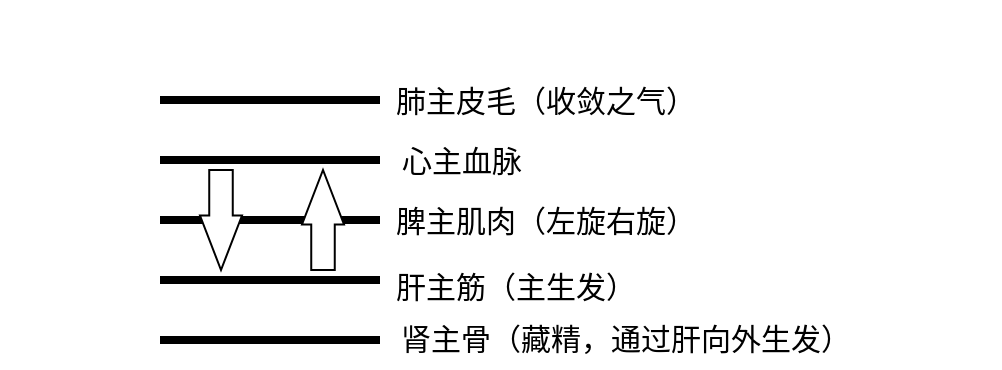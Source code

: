 <mxfile version="24.6.1" type="device">
  <diagram name="第 1 页" id="FAxyJCZb2OYBetN2Dcmv">
    <mxGraphModel dx="1050" dy="621" grid="1" gridSize="10" guides="1" tooltips="1" connect="1" arrows="1" fold="1" page="1" pageScale="1" pageWidth="827" pageHeight="1169" math="0" shadow="0">
      <root>
        <mxCell id="0" />
        <mxCell id="1" parent="0" />
        <mxCell id="q7TpAXP7ceilFqp9WqNi-12" value="" style="group" parent="1" vertex="1" connectable="0">
          <mxGeometry x="90" y="30" width="500" height="184" as="geometry" />
        </mxCell>
        <mxCell id="q7TpAXP7ceilFqp9WqNi-1" value="" style="endArrow=none;html=1;rounded=0;strokeWidth=4;" parent="q7TpAXP7ceilFqp9WqNi-12" edge="1">
          <mxGeometry width="50" height="50" relative="1" as="geometry">
            <mxPoint x="80" y="50" as="sourcePoint" />
            <mxPoint x="190" y="50" as="targetPoint" />
          </mxGeometry>
        </mxCell>
        <mxCell id="q7TpAXP7ceilFqp9WqNi-2" value="" style="endArrow=none;html=1;rounded=0;strokeWidth=4;" parent="q7TpAXP7ceilFqp9WqNi-12" edge="1">
          <mxGeometry width="50" height="50" relative="1" as="geometry">
            <mxPoint x="80" y="80" as="sourcePoint" />
            <mxPoint x="190" y="80" as="targetPoint" />
          </mxGeometry>
        </mxCell>
        <mxCell id="q7TpAXP7ceilFqp9WqNi-3" value="" style="endArrow=none;html=1;rounded=0;strokeWidth=4;" parent="q7TpAXP7ceilFqp9WqNi-12" edge="1">
          <mxGeometry width="50" height="50" relative="1" as="geometry">
            <mxPoint x="80" y="110" as="sourcePoint" />
            <mxPoint x="190" y="110" as="targetPoint" />
          </mxGeometry>
        </mxCell>
        <mxCell id="q7TpAXP7ceilFqp9WqNi-4" value="" style="endArrow=none;html=1;rounded=0;strokeWidth=4;" parent="q7TpAXP7ceilFqp9WqNi-12" edge="1">
          <mxGeometry width="50" height="50" relative="1" as="geometry">
            <mxPoint x="80" y="140" as="sourcePoint" />
            <mxPoint x="190" y="140" as="targetPoint" />
          </mxGeometry>
        </mxCell>
        <mxCell id="q7TpAXP7ceilFqp9WqNi-5" value="" style="endArrow=none;html=1;rounded=0;strokeWidth=4;" parent="q7TpAXP7ceilFqp9WqNi-12" edge="1">
          <mxGeometry width="50" height="50" relative="1" as="geometry">
            <mxPoint x="80" y="170" as="sourcePoint" />
            <mxPoint x="190" y="170" as="targetPoint" />
          </mxGeometry>
        </mxCell>
        <mxCell id="q7TpAXP7ceilFqp9WqNi-7" value="肺主皮毛（收敛之气）" style="text;html=1;align=center;verticalAlign=middle;whiteSpace=wrap;rounded=0;fontSize=15;" parent="q7TpAXP7ceilFqp9WqNi-12" vertex="1">
          <mxGeometry x="196" y="35" width="154" height="30" as="geometry" />
        </mxCell>
        <mxCell id="q7TpAXP7ceilFqp9WqNi-8" value="心主血脉" style="text;html=1;align=center;verticalAlign=middle;whiteSpace=wrap;rounded=0;fontSize=15;" parent="q7TpAXP7ceilFqp9WqNi-12" vertex="1">
          <mxGeometry x="196" y="65" width="70" height="30" as="geometry" />
        </mxCell>
        <mxCell id="q7TpAXP7ceilFqp9WqNi-9" value="脾主肌肉（左旋右旋）" style="text;html=1;align=center;verticalAlign=middle;whiteSpace=wrap;rounded=0;fontSize=15;" parent="q7TpAXP7ceilFqp9WqNi-12" vertex="1">
          <mxGeometry x="196" y="95" width="154" height="30" as="geometry" />
        </mxCell>
        <mxCell id="q7TpAXP7ceilFqp9WqNi-10" value="肝主筋（主生发）" style="text;html=1;align=center;verticalAlign=middle;whiteSpace=wrap;rounded=0;fontSize=15;" parent="q7TpAXP7ceilFqp9WqNi-12" vertex="1">
          <mxGeometry x="196" y="125" width="124" height="35" as="geometry" />
        </mxCell>
        <mxCell id="q7TpAXP7ceilFqp9WqNi-11" value="肾主骨（藏精，通过肝向外生发）" style="text;html=1;align=center;verticalAlign=middle;whiteSpace=wrap;rounded=0;fontSize=15;" parent="q7TpAXP7ceilFqp9WqNi-12" vertex="1">
          <mxGeometry x="196" y="154" width="234" height="30" as="geometry" />
        </mxCell>
        <mxCell id="7htm4J1kJE-t9btw1opV-10" value="" style="html=1;shadow=0;dashed=0;align=center;verticalAlign=middle;shape=mxgraph.arrows2.arrow;dy=0.44;dx=27.2;direction=north;notch=0;rotation=-180;" vertex="1" parent="q7TpAXP7ceilFqp9WqNi-12">
          <mxGeometry x="100" y="85" width="21" height="50" as="geometry" />
        </mxCell>
        <mxCell id="7htm4J1kJE-t9btw1opV-9" value="" style="html=1;shadow=0;dashed=0;align=center;verticalAlign=middle;shape=mxgraph.arrows2.arrow;dy=0.44;dx=27.2;direction=north;notch=0;" vertex="1" parent="q7TpAXP7ceilFqp9WqNi-12">
          <mxGeometry x="151" y="85" width="21" height="50" as="geometry" />
        </mxCell>
      </root>
    </mxGraphModel>
  </diagram>
</mxfile>
